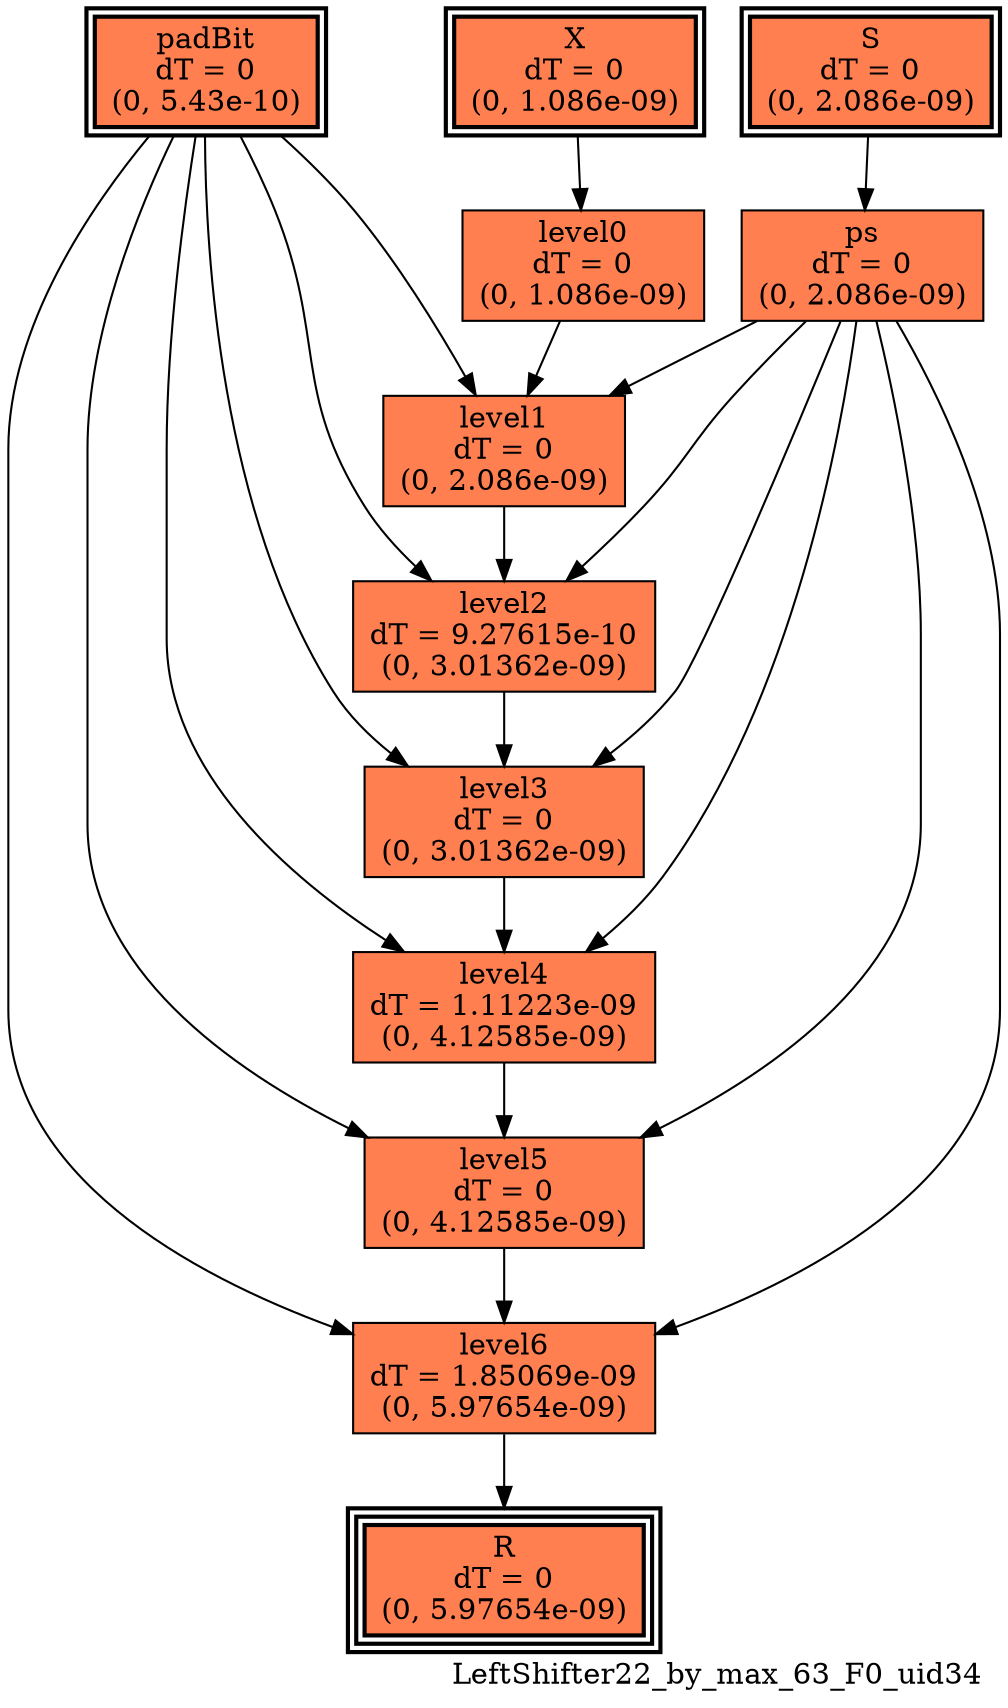 digraph LeftShifter22_by_max_63_F0_uid34
{
	//graph drawing options
	label=LeftShifter22_by_max_63_F0_uid34;
	labelloc=bottom;
	labeljust=right;
	ratio=auto;
	nodesep=0.25;
	ranksep=0.5;

	//input/output signals of operator LeftShifter22_by_max_63_F0_uid34
	X__LeftShifter22_by_max_63_F0_uid34 [ label="X\ndT = 0\n(0, 1.086e-09)", shape=box, color=black, style="bold, filled", fillcolor=coral, peripheries=2 ];
	S__LeftShifter22_by_max_63_F0_uid34 [ label="S\ndT = 0\n(0, 2.086e-09)", shape=box, color=black, style="bold, filled", fillcolor=coral, peripheries=2 ];
	padBit__LeftShifter22_by_max_63_F0_uid34 [ label="padBit\ndT = 0\n(0, 5.43e-10)", shape=box, color=black, style="bold, filled", fillcolor=coral, peripheries=2 ];
	R__LeftShifter22_by_max_63_F0_uid34 [ label="R\ndT = 0\n(0, 5.97654e-09)", shape=box, color=black, style="bold, filled", fillcolor=coral, peripheries=3 ];
	{rank=same X__LeftShifter22_by_max_63_F0_uid34, S__LeftShifter22_by_max_63_F0_uid34, padBit__LeftShifter22_by_max_63_F0_uid34};
	{rank=same R__LeftShifter22_by_max_63_F0_uid34};
	//internal signals of operator LeftShifter22_by_max_63_F0_uid34
	ps__LeftShifter22_by_max_63_F0_uid34 [ label="ps\ndT = 0\n(0, 2.086e-09)", shape=box, color=black, style=filled, fillcolor=coral, peripheries=1 ];
	level0__LeftShifter22_by_max_63_F0_uid34 [ label="level0\ndT = 0\n(0, 1.086e-09)", shape=box, color=black, style=filled, fillcolor=coral, peripheries=1 ];
	level1__LeftShifter22_by_max_63_F0_uid34 [ label="level1\ndT = 0\n(0, 2.086e-09)", shape=box, color=black, style=filled, fillcolor=coral, peripheries=1 ];
	level2__LeftShifter22_by_max_63_F0_uid34 [ label="level2\ndT = 9.27615e-10\n(0, 3.01362e-09)", shape=box, color=black, style=filled, fillcolor=coral, peripheries=1 ];
	level3__LeftShifter22_by_max_63_F0_uid34 [ label="level3\ndT = 0\n(0, 3.01362e-09)", shape=box, color=black, style=filled, fillcolor=coral, peripheries=1 ];
	level4__LeftShifter22_by_max_63_F0_uid34 [ label="level4\ndT = 1.11223e-09\n(0, 4.12585e-09)", shape=box, color=black, style=filled, fillcolor=coral, peripheries=1 ];
	level5__LeftShifter22_by_max_63_F0_uid34 [ label="level5\ndT = 0\n(0, 4.12585e-09)", shape=box, color=black, style=filled, fillcolor=coral, peripheries=1 ];
	level6__LeftShifter22_by_max_63_F0_uid34 [ label="level6\ndT = 1.85069e-09\n(0, 5.97654e-09)", shape=box, color=black, style=filled, fillcolor=coral, peripheries=1 ];

	//subcomponents of operator LeftShifter22_by_max_63_F0_uid34

	//input and internal signal connections of operator LeftShifter22_by_max_63_F0_uid34
	X__LeftShifter22_by_max_63_F0_uid34 -> level0__LeftShifter22_by_max_63_F0_uid34 [ arrowhead=normal, arrowsize=1.0, arrowtail=normal, color=black, dir=forward  ];
	S__LeftShifter22_by_max_63_F0_uid34 -> ps__LeftShifter22_by_max_63_F0_uid34 [ arrowhead=normal, arrowsize=1.0, arrowtail=normal, color=black, dir=forward  ];
	padBit__LeftShifter22_by_max_63_F0_uid34 -> level1__LeftShifter22_by_max_63_F0_uid34 [ arrowhead=normal, arrowsize=1.0, arrowtail=normal, color=black, dir=forward  ];
	padBit__LeftShifter22_by_max_63_F0_uid34 -> level2__LeftShifter22_by_max_63_F0_uid34 [ arrowhead=normal, arrowsize=1.0, arrowtail=normal, color=black, dir=forward  ];
	padBit__LeftShifter22_by_max_63_F0_uid34 -> level3__LeftShifter22_by_max_63_F0_uid34 [ arrowhead=normal, arrowsize=1.0, arrowtail=normal, color=black, dir=forward  ];
	padBit__LeftShifter22_by_max_63_F0_uid34 -> level4__LeftShifter22_by_max_63_F0_uid34 [ arrowhead=normal, arrowsize=1.0, arrowtail=normal, color=black, dir=forward  ];
	padBit__LeftShifter22_by_max_63_F0_uid34 -> level5__LeftShifter22_by_max_63_F0_uid34 [ arrowhead=normal, arrowsize=1.0, arrowtail=normal, color=black, dir=forward  ];
	padBit__LeftShifter22_by_max_63_F0_uid34 -> level6__LeftShifter22_by_max_63_F0_uid34 [ arrowhead=normal, arrowsize=1.0, arrowtail=normal, color=black, dir=forward  ];
	ps__LeftShifter22_by_max_63_F0_uid34 -> level1__LeftShifter22_by_max_63_F0_uid34 [ arrowhead=normal, arrowsize=1.0, arrowtail=normal, color=black, dir=forward  ];
	ps__LeftShifter22_by_max_63_F0_uid34 -> level2__LeftShifter22_by_max_63_F0_uid34 [ arrowhead=normal, arrowsize=1.0, arrowtail=normal, color=black, dir=forward  ];
	ps__LeftShifter22_by_max_63_F0_uid34 -> level3__LeftShifter22_by_max_63_F0_uid34 [ arrowhead=normal, arrowsize=1.0, arrowtail=normal, color=black, dir=forward  ];
	ps__LeftShifter22_by_max_63_F0_uid34 -> level4__LeftShifter22_by_max_63_F0_uid34 [ arrowhead=normal, arrowsize=1.0, arrowtail=normal, color=black, dir=forward  ];
	ps__LeftShifter22_by_max_63_F0_uid34 -> level5__LeftShifter22_by_max_63_F0_uid34 [ arrowhead=normal, arrowsize=1.0, arrowtail=normal, color=black, dir=forward  ];
	ps__LeftShifter22_by_max_63_F0_uid34 -> level6__LeftShifter22_by_max_63_F0_uid34 [ arrowhead=normal, arrowsize=1.0, arrowtail=normal, color=black, dir=forward  ];
	level0__LeftShifter22_by_max_63_F0_uid34 -> level1__LeftShifter22_by_max_63_F0_uid34 [ arrowhead=normal, arrowsize=1.0, arrowtail=normal, color=black, dir=forward  ];
	level1__LeftShifter22_by_max_63_F0_uid34 -> level2__LeftShifter22_by_max_63_F0_uid34 [ arrowhead=normal, arrowsize=1.0, arrowtail=normal, color=black, dir=forward  ];
	level2__LeftShifter22_by_max_63_F0_uid34 -> level3__LeftShifter22_by_max_63_F0_uid34 [ arrowhead=normal, arrowsize=1.0, arrowtail=normal, color=black, dir=forward  ];
	level3__LeftShifter22_by_max_63_F0_uid34 -> level4__LeftShifter22_by_max_63_F0_uid34 [ arrowhead=normal, arrowsize=1.0, arrowtail=normal, color=black, dir=forward  ];
	level4__LeftShifter22_by_max_63_F0_uid34 -> level5__LeftShifter22_by_max_63_F0_uid34 [ arrowhead=normal, arrowsize=1.0, arrowtail=normal, color=black, dir=forward  ];
	level5__LeftShifter22_by_max_63_F0_uid34 -> level6__LeftShifter22_by_max_63_F0_uid34 [ arrowhead=normal, arrowsize=1.0, arrowtail=normal, color=black, dir=forward  ];
	level6__LeftShifter22_by_max_63_F0_uid34 -> R__LeftShifter22_by_max_63_F0_uid34 [ arrowhead=normal, arrowsize=1.0, arrowtail=normal, color=black, dir=forward  ];
}

